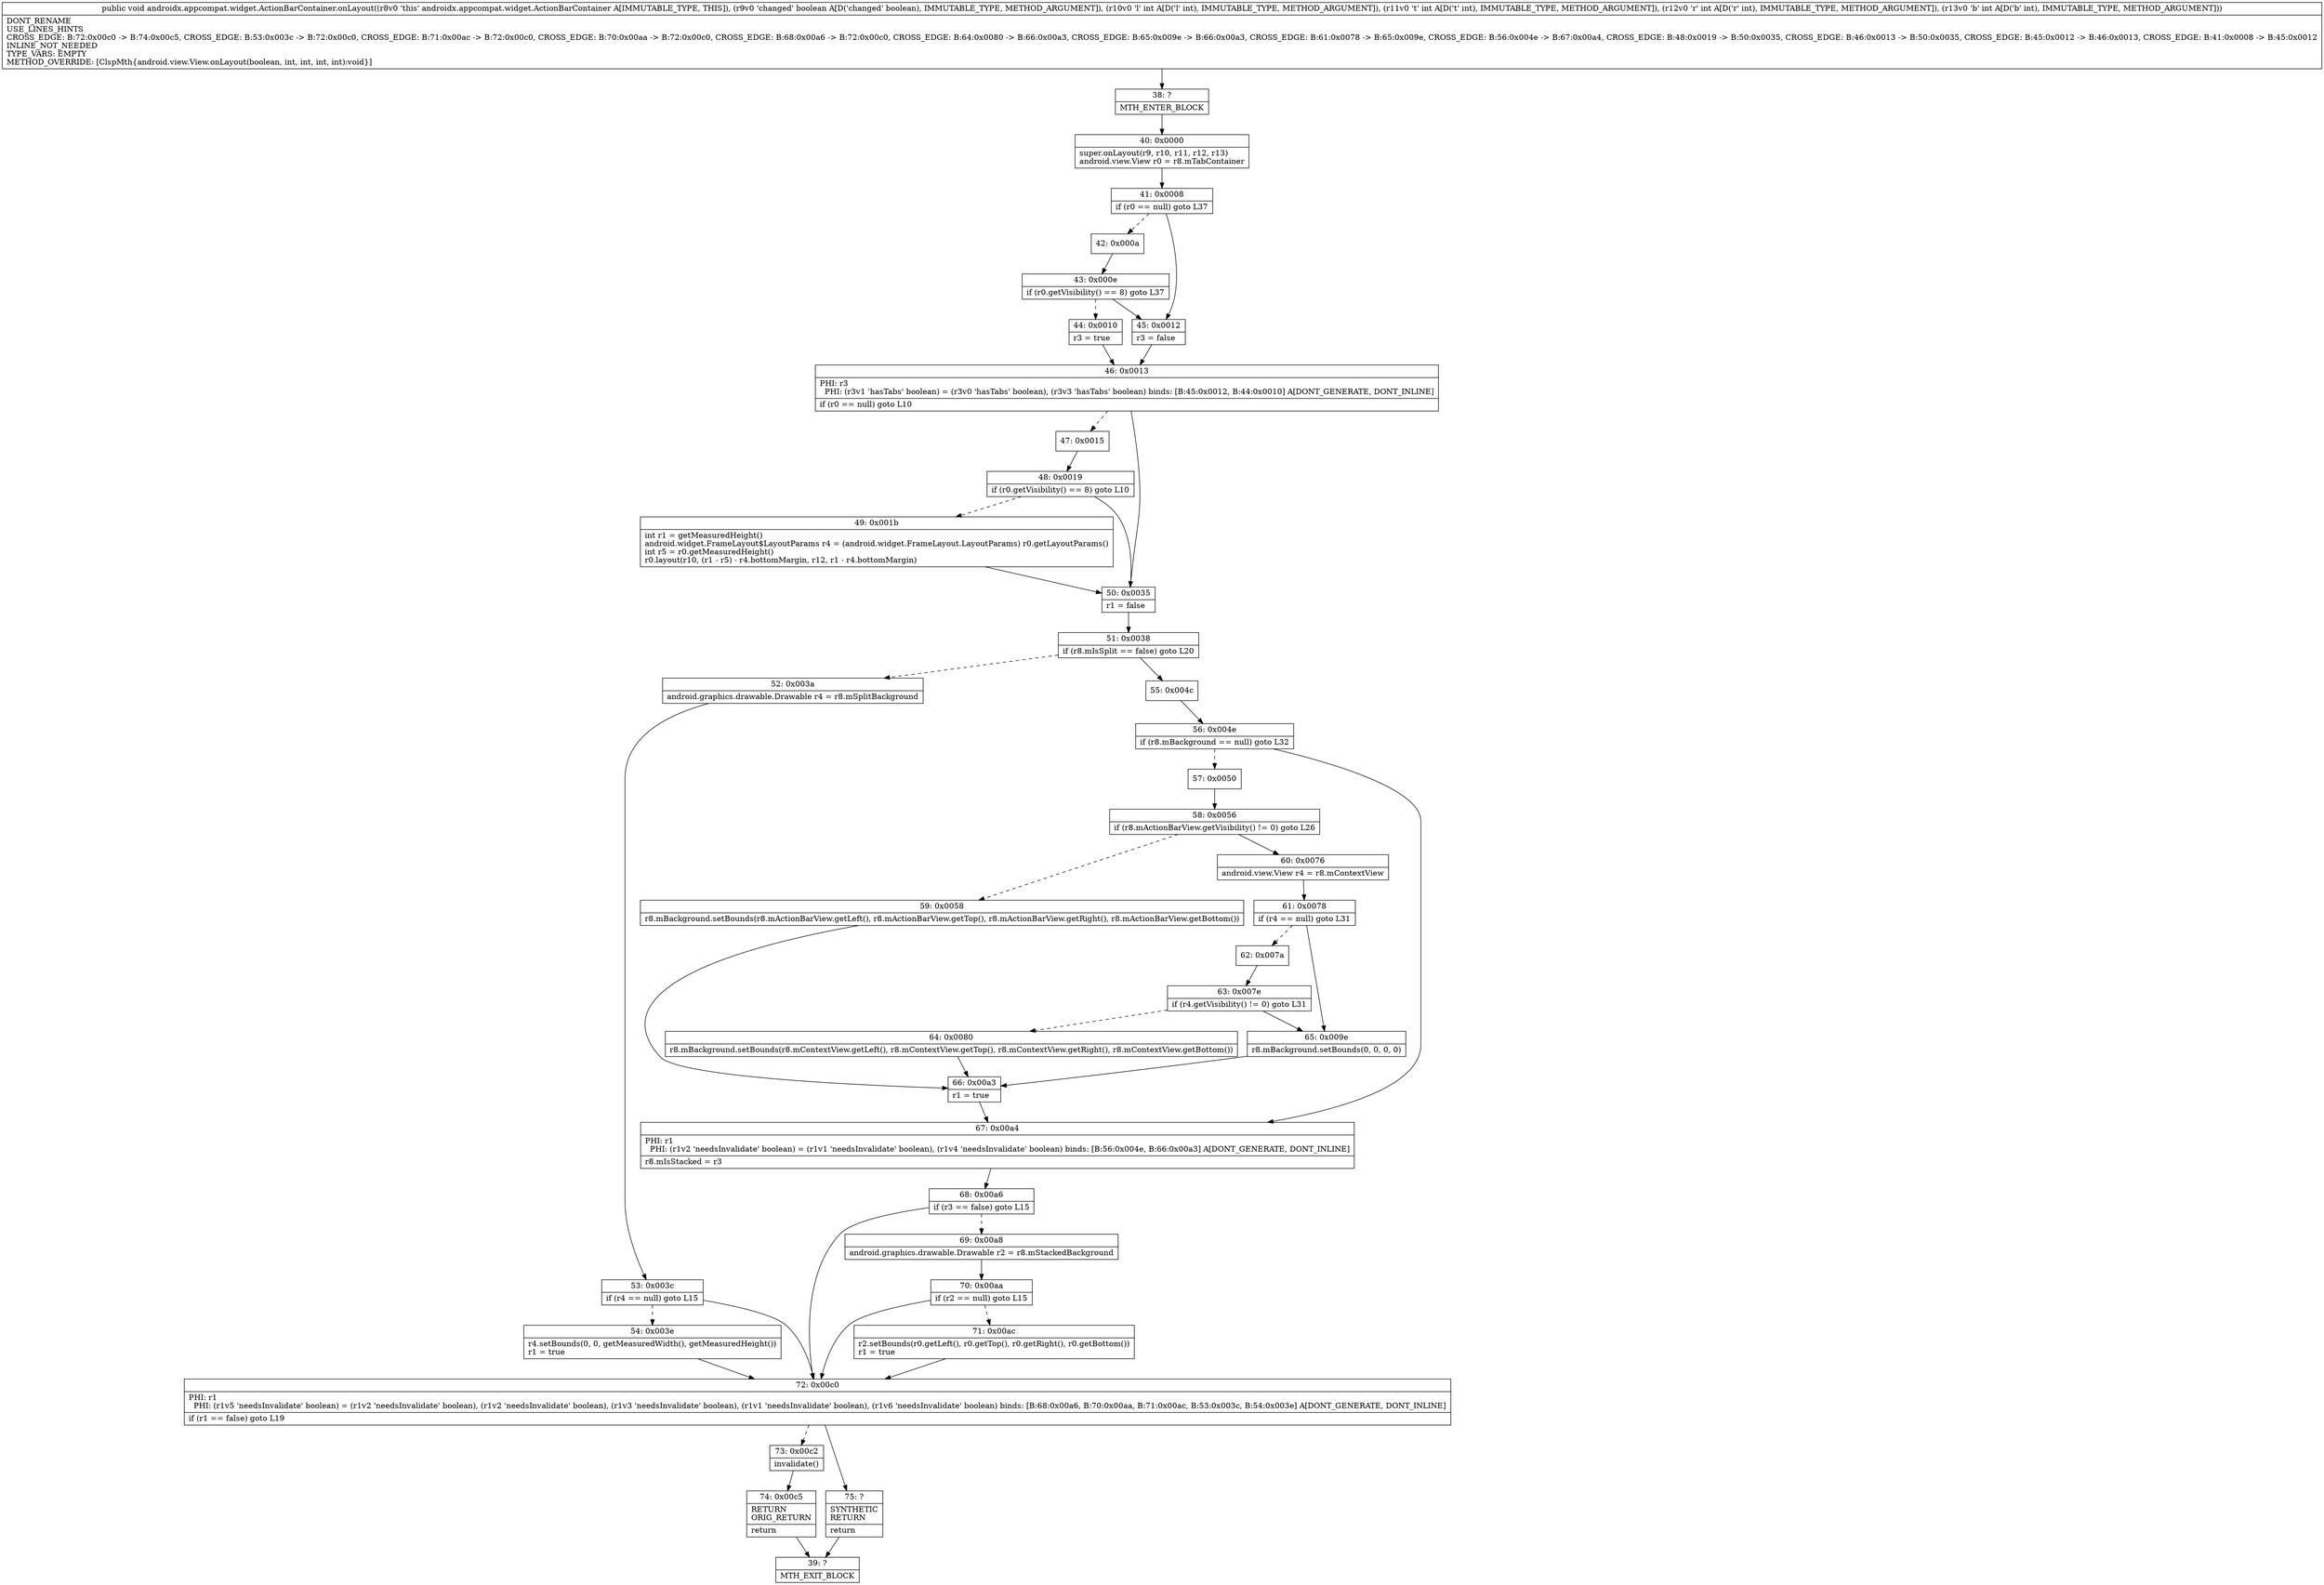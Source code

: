 digraph "CFG forandroidx.appcompat.widget.ActionBarContainer.onLayout(ZIIII)V" {
Node_38 [shape=record,label="{38\:\ ?|MTH_ENTER_BLOCK\l}"];
Node_40 [shape=record,label="{40\:\ 0x0000|super.onLayout(r9, r10, r11, r12, r13)\landroid.view.View r0 = r8.mTabContainer\l}"];
Node_41 [shape=record,label="{41\:\ 0x0008|if (r0 == null) goto L37\l}"];
Node_42 [shape=record,label="{42\:\ 0x000a}"];
Node_43 [shape=record,label="{43\:\ 0x000e|if (r0.getVisibility() == 8) goto L37\l}"];
Node_44 [shape=record,label="{44\:\ 0x0010|r3 = true\l}"];
Node_46 [shape=record,label="{46\:\ 0x0013|PHI: r3 \l  PHI: (r3v1 'hasTabs' boolean) = (r3v0 'hasTabs' boolean), (r3v3 'hasTabs' boolean) binds: [B:45:0x0012, B:44:0x0010] A[DONT_GENERATE, DONT_INLINE]\l|if (r0 == null) goto L10\l}"];
Node_47 [shape=record,label="{47\:\ 0x0015}"];
Node_48 [shape=record,label="{48\:\ 0x0019|if (r0.getVisibility() == 8) goto L10\l}"];
Node_49 [shape=record,label="{49\:\ 0x001b|int r1 = getMeasuredHeight()\landroid.widget.FrameLayout$LayoutParams r4 = (android.widget.FrameLayout.LayoutParams) r0.getLayoutParams()\lint r5 = r0.getMeasuredHeight()\lr0.layout(r10, (r1 \- r5) \- r4.bottomMargin, r12, r1 \- r4.bottomMargin)\l}"];
Node_50 [shape=record,label="{50\:\ 0x0035|r1 = false\l}"];
Node_51 [shape=record,label="{51\:\ 0x0038|if (r8.mIsSplit == false) goto L20\l}"];
Node_52 [shape=record,label="{52\:\ 0x003a|android.graphics.drawable.Drawable r4 = r8.mSplitBackground\l}"];
Node_53 [shape=record,label="{53\:\ 0x003c|if (r4 == null) goto L15\l}"];
Node_54 [shape=record,label="{54\:\ 0x003e|r4.setBounds(0, 0, getMeasuredWidth(), getMeasuredHeight())\lr1 = true\l}"];
Node_72 [shape=record,label="{72\:\ 0x00c0|PHI: r1 \l  PHI: (r1v5 'needsInvalidate' boolean) = (r1v2 'needsInvalidate' boolean), (r1v2 'needsInvalidate' boolean), (r1v3 'needsInvalidate' boolean), (r1v1 'needsInvalidate' boolean), (r1v6 'needsInvalidate' boolean) binds: [B:68:0x00a6, B:70:0x00aa, B:71:0x00ac, B:53:0x003c, B:54:0x003e] A[DONT_GENERATE, DONT_INLINE]\l|if (r1 == false) goto L19\l}"];
Node_73 [shape=record,label="{73\:\ 0x00c2|invalidate()\l}"];
Node_74 [shape=record,label="{74\:\ 0x00c5|RETURN\lORIG_RETURN\l|return\l}"];
Node_39 [shape=record,label="{39\:\ ?|MTH_EXIT_BLOCK\l}"];
Node_75 [shape=record,label="{75\:\ ?|SYNTHETIC\lRETURN\l|return\l}"];
Node_55 [shape=record,label="{55\:\ 0x004c}"];
Node_56 [shape=record,label="{56\:\ 0x004e|if (r8.mBackground == null) goto L32\l}"];
Node_57 [shape=record,label="{57\:\ 0x0050}"];
Node_58 [shape=record,label="{58\:\ 0x0056|if (r8.mActionBarView.getVisibility() != 0) goto L26\l}"];
Node_59 [shape=record,label="{59\:\ 0x0058|r8.mBackground.setBounds(r8.mActionBarView.getLeft(), r8.mActionBarView.getTop(), r8.mActionBarView.getRight(), r8.mActionBarView.getBottom())\l}"];
Node_66 [shape=record,label="{66\:\ 0x00a3|r1 = true\l}"];
Node_60 [shape=record,label="{60\:\ 0x0076|android.view.View r4 = r8.mContextView\l}"];
Node_61 [shape=record,label="{61\:\ 0x0078|if (r4 == null) goto L31\l}"];
Node_62 [shape=record,label="{62\:\ 0x007a}"];
Node_63 [shape=record,label="{63\:\ 0x007e|if (r4.getVisibility() != 0) goto L31\l}"];
Node_64 [shape=record,label="{64\:\ 0x0080|r8.mBackground.setBounds(r8.mContextView.getLeft(), r8.mContextView.getTop(), r8.mContextView.getRight(), r8.mContextView.getBottom())\l}"];
Node_65 [shape=record,label="{65\:\ 0x009e|r8.mBackground.setBounds(0, 0, 0, 0)\l}"];
Node_67 [shape=record,label="{67\:\ 0x00a4|PHI: r1 \l  PHI: (r1v2 'needsInvalidate' boolean) = (r1v1 'needsInvalidate' boolean), (r1v4 'needsInvalidate' boolean) binds: [B:56:0x004e, B:66:0x00a3] A[DONT_GENERATE, DONT_INLINE]\l|r8.mIsStacked = r3\l}"];
Node_68 [shape=record,label="{68\:\ 0x00a6|if (r3 == false) goto L15\l}"];
Node_69 [shape=record,label="{69\:\ 0x00a8|android.graphics.drawable.Drawable r2 = r8.mStackedBackground\l}"];
Node_70 [shape=record,label="{70\:\ 0x00aa|if (r2 == null) goto L15\l}"];
Node_71 [shape=record,label="{71\:\ 0x00ac|r2.setBounds(r0.getLeft(), r0.getTop(), r0.getRight(), r0.getBottom())\lr1 = true\l}"];
Node_45 [shape=record,label="{45\:\ 0x0012|r3 = false\l}"];
MethodNode[shape=record,label="{public void androidx.appcompat.widget.ActionBarContainer.onLayout((r8v0 'this' androidx.appcompat.widget.ActionBarContainer A[IMMUTABLE_TYPE, THIS]), (r9v0 'changed' boolean A[D('changed' boolean), IMMUTABLE_TYPE, METHOD_ARGUMENT]), (r10v0 'l' int A[D('l' int), IMMUTABLE_TYPE, METHOD_ARGUMENT]), (r11v0 't' int A[D('t' int), IMMUTABLE_TYPE, METHOD_ARGUMENT]), (r12v0 'r' int A[D('r' int), IMMUTABLE_TYPE, METHOD_ARGUMENT]), (r13v0 'b' int A[D('b' int), IMMUTABLE_TYPE, METHOD_ARGUMENT]))  | DONT_RENAME\lUSE_LINES_HINTS\lCROSS_EDGE: B:72:0x00c0 \-\> B:74:0x00c5, CROSS_EDGE: B:53:0x003c \-\> B:72:0x00c0, CROSS_EDGE: B:71:0x00ac \-\> B:72:0x00c0, CROSS_EDGE: B:70:0x00aa \-\> B:72:0x00c0, CROSS_EDGE: B:68:0x00a6 \-\> B:72:0x00c0, CROSS_EDGE: B:64:0x0080 \-\> B:66:0x00a3, CROSS_EDGE: B:65:0x009e \-\> B:66:0x00a3, CROSS_EDGE: B:61:0x0078 \-\> B:65:0x009e, CROSS_EDGE: B:56:0x004e \-\> B:67:0x00a4, CROSS_EDGE: B:48:0x0019 \-\> B:50:0x0035, CROSS_EDGE: B:46:0x0013 \-\> B:50:0x0035, CROSS_EDGE: B:45:0x0012 \-\> B:46:0x0013, CROSS_EDGE: B:41:0x0008 \-\> B:45:0x0012\lINLINE_NOT_NEEDED\lTYPE_VARS: EMPTY\lMETHOD_OVERRIDE: [ClspMth\{android.view.View.onLayout(boolean, int, int, int, int):void\}]\l}"];
MethodNode -> Node_38;Node_38 -> Node_40;
Node_40 -> Node_41;
Node_41 -> Node_42[style=dashed];
Node_41 -> Node_45;
Node_42 -> Node_43;
Node_43 -> Node_44[style=dashed];
Node_43 -> Node_45;
Node_44 -> Node_46;
Node_46 -> Node_47[style=dashed];
Node_46 -> Node_50;
Node_47 -> Node_48;
Node_48 -> Node_49[style=dashed];
Node_48 -> Node_50;
Node_49 -> Node_50;
Node_50 -> Node_51;
Node_51 -> Node_52[style=dashed];
Node_51 -> Node_55;
Node_52 -> Node_53;
Node_53 -> Node_54[style=dashed];
Node_53 -> Node_72;
Node_54 -> Node_72;
Node_72 -> Node_73[style=dashed];
Node_72 -> Node_75;
Node_73 -> Node_74;
Node_74 -> Node_39;
Node_75 -> Node_39;
Node_55 -> Node_56;
Node_56 -> Node_57[style=dashed];
Node_56 -> Node_67;
Node_57 -> Node_58;
Node_58 -> Node_59[style=dashed];
Node_58 -> Node_60;
Node_59 -> Node_66;
Node_66 -> Node_67;
Node_60 -> Node_61;
Node_61 -> Node_62[style=dashed];
Node_61 -> Node_65;
Node_62 -> Node_63;
Node_63 -> Node_64[style=dashed];
Node_63 -> Node_65;
Node_64 -> Node_66;
Node_65 -> Node_66;
Node_67 -> Node_68;
Node_68 -> Node_69[style=dashed];
Node_68 -> Node_72;
Node_69 -> Node_70;
Node_70 -> Node_71[style=dashed];
Node_70 -> Node_72;
Node_71 -> Node_72;
Node_45 -> Node_46;
}

